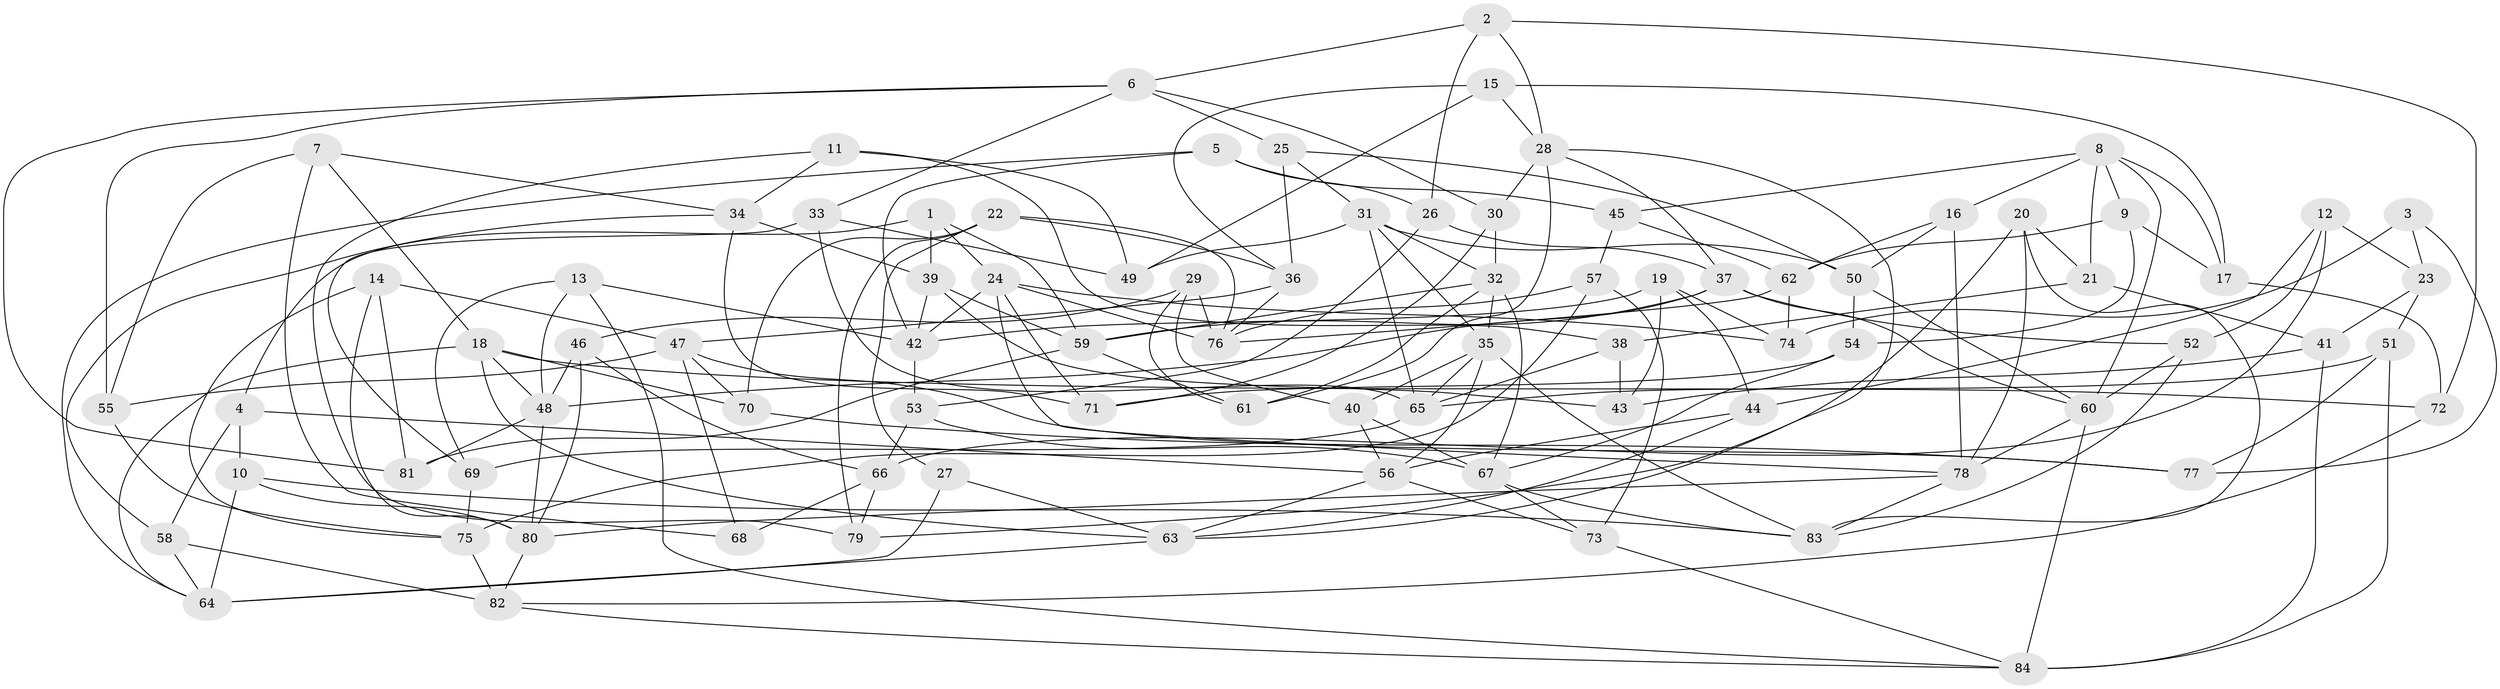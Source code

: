 // original degree distribution, {4: 1.0}
// Generated by graph-tools (version 1.1) at 2025/38/03/04/25 23:38:12]
// undirected, 84 vertices, 195 edges
graph export_dot {
  node [color=gray90,style=filled];
  1;
  2;
  3;
  4;
  5;
  6;
  7;
  8;
  9;
  10;
  11;
  12;
  13;
  14;
  15;
  16;
  17;
  18;
  19;
  20;
  21;
  22;
  23;
  24;
  25;
  26;
  27;
  28;
  29;
  30;
  31;
  32;
  33;
  34;
  35;
  36;
  37;
  38;
  39;
  40;
  41;
  42;
  43;
  44;
  45;
  46;
  47;
  48;
  49;
  50;
  51;
  52;
  53;
  54;
  55;
  56;
  57;
  58;
  59;
  60;
  61;
  62;
  63;
  64;
  65;
  66;
  67;
  68;
  69;
  70;
  71;
  72;
  73;
  74;
  75;
  76;
  77;
  78;
  79;
  80;
  81;
  82;
  83;
  84;
  1 -- 4 [weight=1.0];
  1 -- 24 [weight=1.0];
  1 -- 39 [weight=1.0];
  1 -- 59 [weight=1.0];
  2 -- 6 [weight=1.0];
  2 -- 26 [weight=1.0];
  2 -- 28 [weight=1.0];
  2 -- 72 [weight=1.0];
  3 -- 23 [weight=1.0];
  3 -- 74 [weight=2.0];
  3 -- 77 [weight=1.0];
  4 -- 10 [weight=1.0];
  4 -- 56 [weight=1.0];
  4 -- 58 [weight=1.0];
  5 -- 26 [weight=1.0];
  5 -- 42 [weight=1.0];
  5 -- 45 [weight=1.0];
  5 -- 64 [weight=1.0];
  6 -- 25 [weight=1.0];
  6 -- 30 [weight=1.0];
  6 -- 33 [weight=1.0];
  6 -- 55 [weight=1.0];
  6 -- 81 [weight=1.0];
  7 -- 18 [weight=1.0];
  7 -- 34 [weight=1.0];
  7 -- 55 [weight=1.0];
  7 -- 68 [weight=1.0];
  8 -- 9 [weight=1.0];
  8 -- 16 [weight=1.0];
  8 -- 17 [weight=1.0];
  8 -- 21 [weight=1.0];
  8 -- 45 [weight=1.0];
  8 -- 60 [weight=1.0];
  9 -- 17 [weight=1.0];
  9 -- 54 [weight=1.0];
  9 -- 62 [weight=1.0];
  10 -- 64 [weight=1.0];
  10 -- 80 [weight=1.0];
  10 -- 83 [weight=1.0];
  11 -- 34 [weight=1.0];
  11 -- 38 [weight=1.0];
  11 -- 49 [weight=1.0];
  11 -- 79 [weight=1.0];
  12 -- 23 [weight=1.0];
  12 -- 44 [weight=1.0];
  12 -- 52 [weight=1.0];
  12 -- 66 [weight=1.0];
  13 -- 42 [weight=1.0];
  13 -- 48 [weight=1.0];
  13 -- 69 [weight=1.0];
  13 -- 84 [weight=1.0];
  14 -- 47 [weight=1.0];
  14 -- 75 [weight=1.0];
  14 -- 80 [weight=1.0];
  14 -- 81 [weight=1.0];
  15 -- 17 [weight=1.0];
  15 -- 28 [weight=1.0];
  15 -- 36 [weight=1.0];
  15 -- 49 [weight=1.0];
  16 -- 50 [weight=1.0];
  16 -- 62 [weight=1.0];
  16 -- 78 [weight=1.0];
  17 -- 72 [weight=1.0];
  18 -- 48 [weight=1.0];
  18 -- 63 [weight=1.0];
  18 -- 64 [weight=1.0];
  18 -- 70 [weight=1.0];
  18 -- 72 [weight=1.0];
  19 -- 42 [weight=1.0];
  19 -- 43 [weight=1.0];
  19 -- 44 [weight=1.0];
  19 -- 74 [weight=1.0];
  20 -- 21 [weight=1.0];
  20 -- 78 [weight=1.0];
  20 -- 79 [weight=1.0];
  20 -- 83 [weight=1.0];
  21 -- 38 [weight=1.0];
  21 -- 41 [weight=1.0];
  22 -- 27 [weight=2.0];
  22 -- 36 [weight=1.0];
  22 -- 70 [weight=1.0];
  22 -- 76 [weight=1.0];
  22 -- 79 [weight=1.0];
  23 -- 41 [weight=1.0];
  23 -- 51 [weight=1.0];
  24 -- 42 [weight=1.0];
  24 -- 71 [weight=1.0];
  24 -- 74 [weight=1.0];
  24 -- 76 [weight=1.0];
  24 -- 78 [weight=1.0];
  25 -- 31 [weight=1.0];
  25 -- 36 [weight=2.0];
  25 -- 50 [weight=2.0];
  26 -- 37 [weight=1.0];
  26 -- 53 [weight=1.0];
  27 -- 63 [weight=1.0];
  27 -- 64 [weight=1.0];
  28 -- 30 [weight=1.0];
  28 -- 37 [weight=1.0];
  28 -- 61 [weight=1.0];
  28 -- 63 [weight=1.0];
  29 -- 40 [weight=1.0];
  29 -- 46 [weight=1.0];
  29 -- 61 [weight=1.0];
  29 -- 76 [weight=1.0];
  30 -- 32 [weight=1.0];
  30 -- 71 [weight=1.0];
  31 -- 32 [weight=1.0];
  31 -- 35 [weight=1.0];
  31 -- 49 [weight=1.0];
  31 -- 50 [weight=1.0];
  31 -- 65 [weight=1.0];
  32 -- 35 [weight=1.0];
  32 -- 59 [weight=1.0];
  32 -- 61 [weight=1.0];
  32 -- 67 [weight=1.0];
  33 -- 49 [weight=1.0];
  33 -- 65 [weight=1.0];
  33 -- 69 [weight=1.0];
  34 -- 39 [weight=2.0];
  34 -- 58 [weight=1.0];
  34 -- 71 [weight=1.0];
  35 -- 40 [weight=1.0];
  35 -- 56 [weight=1.0];
  35 -- 65 [weight=1.0];
  35 -- 83 [weight=1.0];
  36 -- 47 [weight=1.0];
  36 -- 76 [weight=1.0];
  37 -- 48 [weight=1.0];
  37 -- 52 [weight=1.0];
  37 -- 59 [weight=1.0];
  37 -- 60 [weight=1.0];
  38 -- 43 [weight=1.0];
  38 -- 65 [weight=1.0];
  39 -- 42 [weight=1.0];
  39 -- 43 [weight=1.0];
  39 -- 59 [weight=1.0];
  40 -- 56 [weight=1.0];
  40 -- 67 [weight=1.0];
  41 -- 43 [weight=1.0];
  41 -- 84 [weight=1.0];
  42 -- 53 [weight=1.0];
  44 -- 56 [weight=1.0];
  44 -- 63 [weight=1.0];
  45 -- 57 [weight=1.0];
  45 -- 62 [weight=1.0];
  46 -- 48 [weight=1.0];
  46 -- 66 [weight=1.0];
  46 -- 80 [weight=1.0];
  47 -- 55 [weight=1.0];
  47 -- 68 [weight=1.0];
  47 -- 70 [weight=1.0];
  47 -- 77 [weight=1.0];
  48 -- 80 [weight=1.0];
  48 -- 81 [weight=1.0];
  50 -- 54 [weight=1.0];
  50 -- 60 [weight=1.0];
  51 -- 65 [weight=1.0];
  51 -- 77 [weight=1.0];
  51 -- 84 [weight=1.0];
  52 -- 60 [weight=1.0];
  52 -- 83 [weight=1.0];
  53 -- 66 [weight=1.0];
  53 -- 67 [weight=1.0];
  54 -- 67 [weight=1.0];
  54 -- 71 [weight=1.0];
  55 -- 75 [weight=1.0];
  56 -- 63 [weight=1.0];
  56 -- 73 [weight=1.0];
  57 -- 73 [weight=1.0];
  57 -- 75 [weight=1.0];
  57 -- 76 [weight=1.0];
  58 -- 64 [weight=1.0];
  58 -- 82 [weight=1.0];
  59 -- 61 [weight=1.0];
  59 -- 81 [weight=1.0];
  60 -- 78 [weight=1.0];
  60 -- 84 [weight=1.0];
  62 -- 74 [weight=2.0];
  62 -- 76 [weight=1.0];
  63 -- 64 [weight=1.0];
  65 -- 69 [weight=1.0];
  66 -- 68 [weight=2.0];
  66 -- 79 [weight=1.0];
  67 -- 73 [weight=1.0];
  67 -- 83 [weight=1.0];
  69 -- 75 [weight=1.0];
  70 -- 77 [weight=1.0];
  72 -- 82 [weight=1.0];
  73 -- 84 [weight=1.0];
  75 -- 82 [weight=2.0];
  78 -- 80 [weight=1.0];
  78 -- 83 [weight=1.0];
  80 -- 82 [weight=1.0];
  82 -- 84 [weight=1.0];
}
